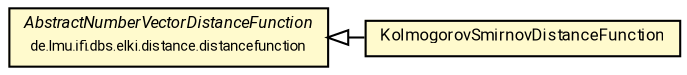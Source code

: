 #!/usr/local/bin/dot
#
# Class diagram 
# Generated by UMLGraph version R5_7_2-60-g0e99a6 (http://www.spinellis.gr/umlgraph/)
#

digraph G {
	graph [fontnames="svg"]
	edge [fontname="Roboto",fontsize=7,labelfontname="Roboto",labelfontsize=7,color="black"];
	node [fontname="Roboto",fontcolor="black",fontsize=8,shape=plaintext,margin=0,width=0,height=0];
	nodesep=0.15;
	ranksep=0.25;
	rankdir=LR;
	// de.lmu.ifi.dbs.elki.distance.distancefunction.histogram.KolmogorovSmirnovDistanceFunction
	c5976460 [label=<<table title="de.lmu.ifi.dbs.elki.distance.distancefunction.histogram.KolmogorovSmirnovDistanceFunction" border="0" cellborder="1" cellspacing="0" cellpadding="2" bgcolor="lemonChiffon" href="KolmogorovSmirnovDistanceFunction.html" target="_parent">
		<tr><td><table border="0" cellspacing="0" cellpadding="1">
		<tr><td align="center" balign="center"> <font face="Roboto">KolmogorovSmirnovDistanceFunction</font> </td></tr>
		</table></td></tr>
		</table>>, URL="KolmogorovSmirnovDistanceFunction.html"];
	// de.lmu.ifi.dbs.elki.distance.distancefunction.AbstractNumberVectorDistanceFunction
	c5976558 [label=<<table title="de.lmu.ifi.dbs.elki.distance.distancefunction.AbstractNumberVectorDistanceFunction" border="0" cellborder="1" cellspacing="0" cellpadding="2" bgcolor="LemonChiffon" href="../AbstractNumberVectorDistanceFunction.html" target="_parent">
		<tr><td><table border="0" cellspacing="0" cellpadding="1">
		<tr><td align="center" balign="center"> <font face="Roboto"><i>AbstractNumberVectorDistanceFunction</i></font> </td></tr>
		<tr><td align="center" balign="center"> <font face="Roboto" point-size="7.0">de.lmu.ifi.dbs.elki.distance.distancefunction</font> </td></tr>
		</table></td></tr>
		</table>>, URL="../AbstractNumberVectorDistanceFunction.html"];
	// de.lmu.ifi.dbs.elki.distance.distancefunction.histogram.KolmogorovSmirnovDistanceFunction extends de.lmu.ifi.dbs.elki.distance.distancefunction.AbstractNumberVectorDistanceFunction
	c5976558 -> c5976460 [arrowtail=empty,dir=back,weight=10];
}

